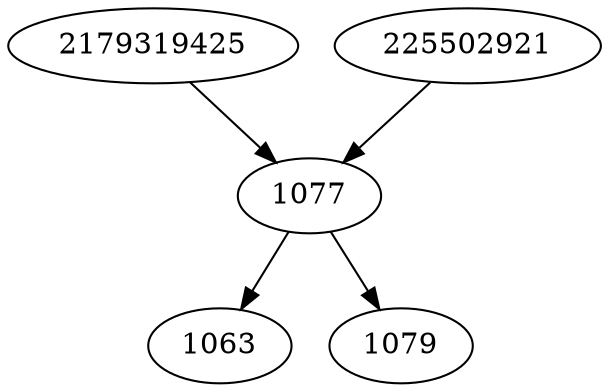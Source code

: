 strict digraph  {
2179319425;
1063;
225502921;
1077;
1079;
2179319425 -> 1077;
225502921 -> 1077;
1077 -> 1063;
1077 -> 1079;
}
